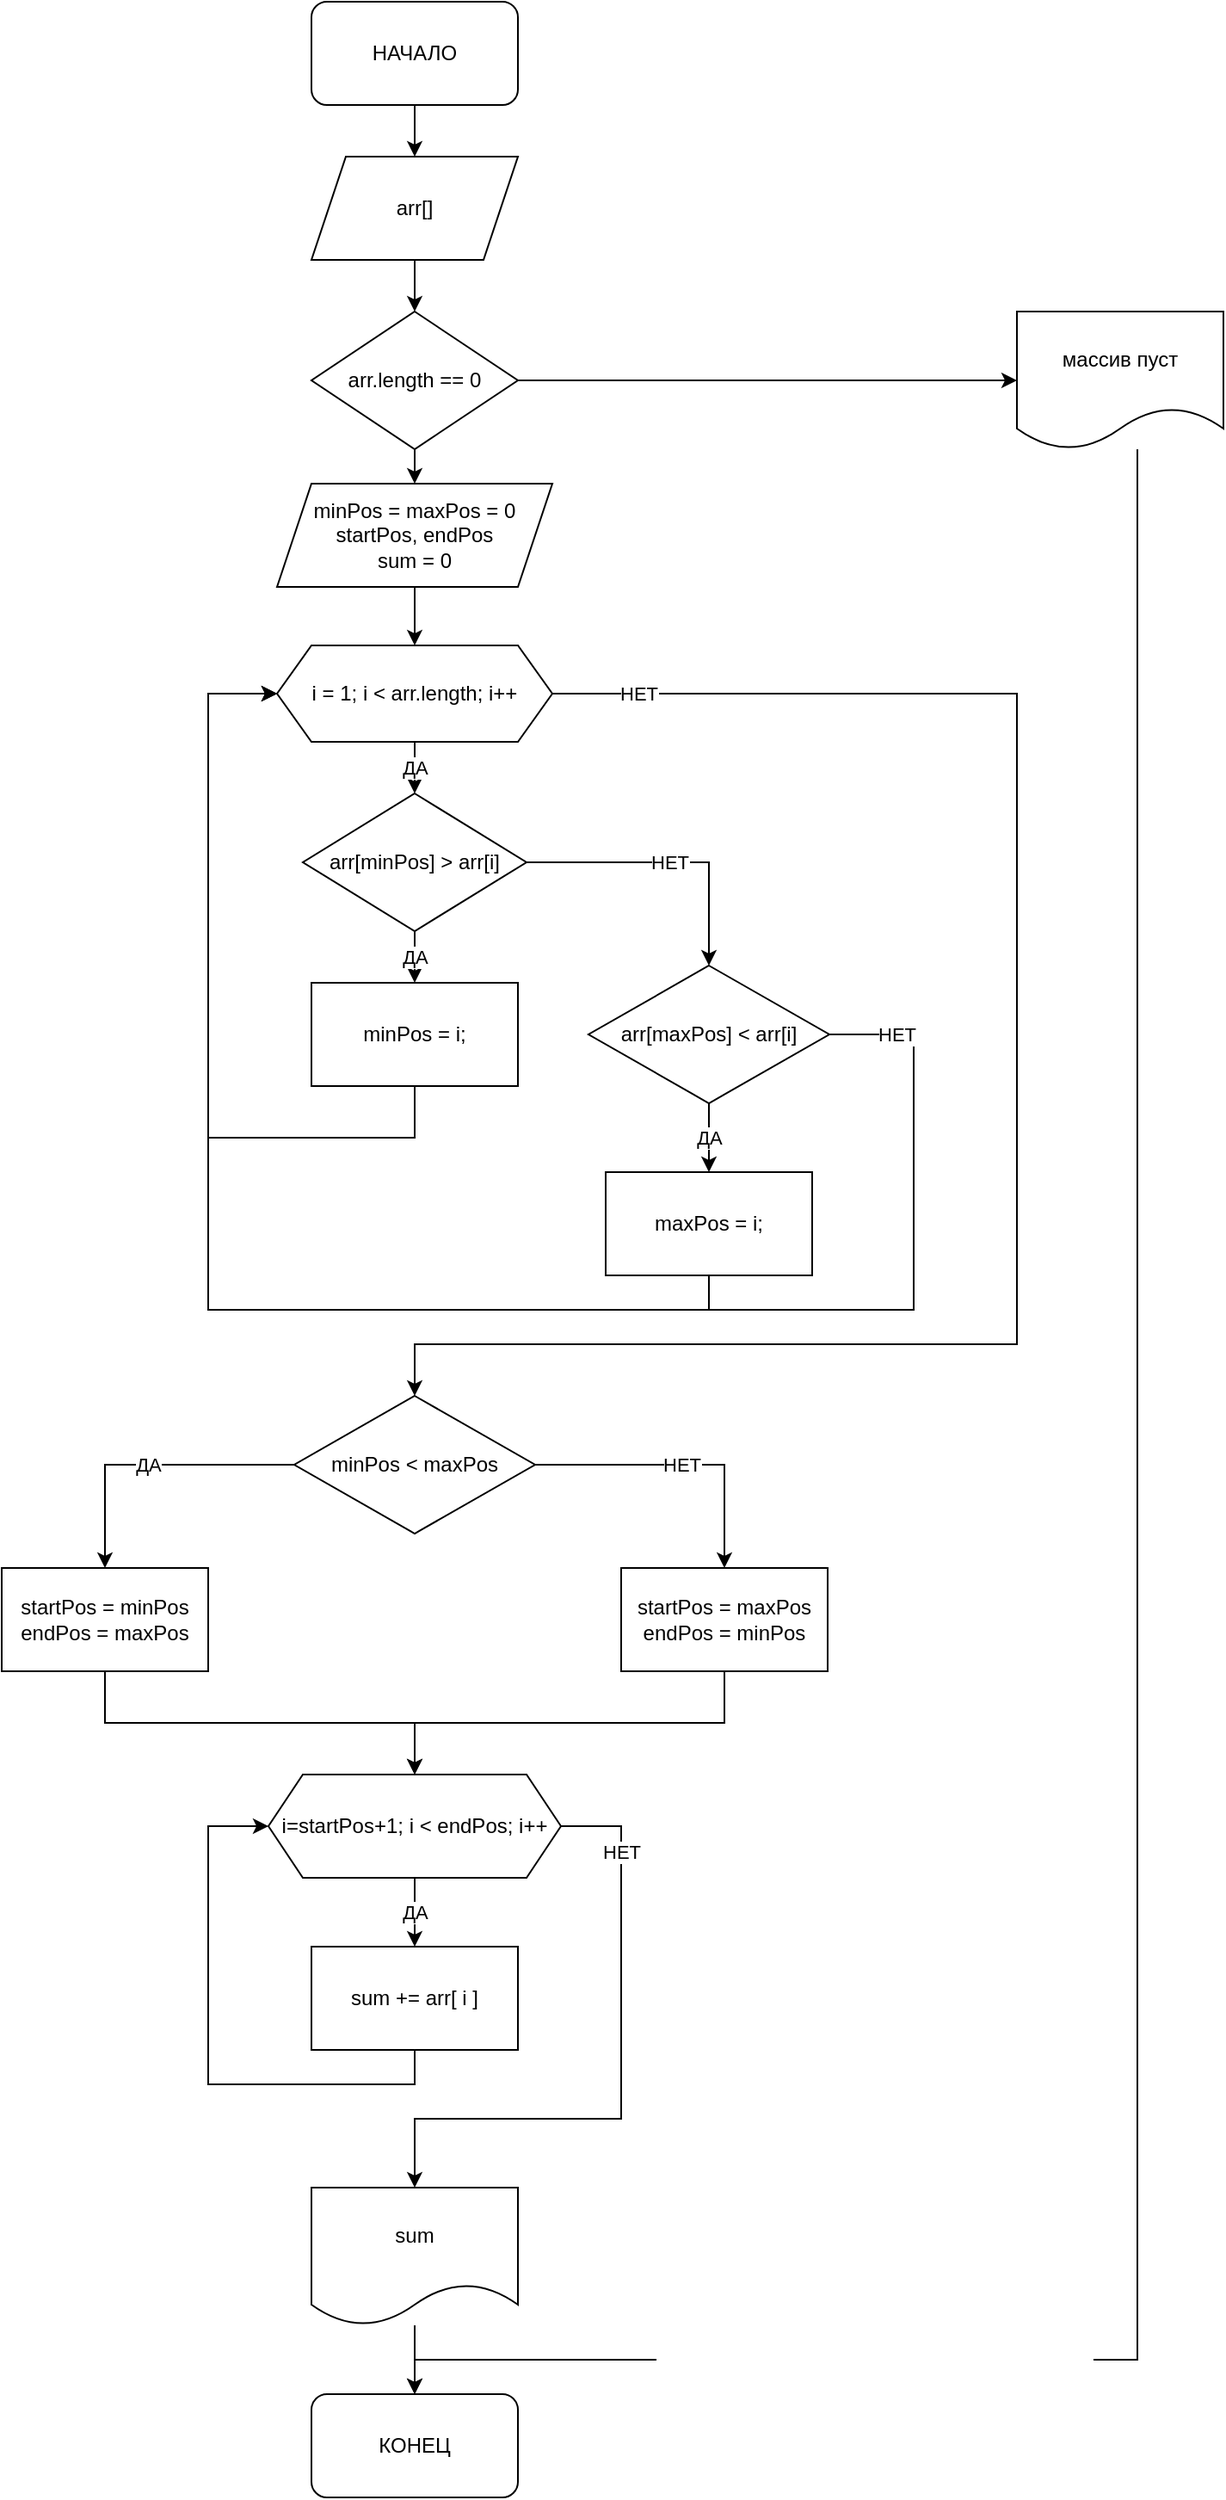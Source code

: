 <mxfile version="17.4.6" type="github">
  <diagram id="6a731a19-8d31-9384-78a2-239565b7b9f0" name="Page-1">
    <mxGraphModel dx="1038" dy="575" grid="1" gridSize="10" guides="1" tooltips="1" connect="1" arrows="1" fold="1" page="1" pageScale="1" pageWidth="1169" pageHeight="827" background="none" math="0" shadow="0">
      <root>
        <mxCell id="0" />
        <mxCell id="1" parent="0" />
        <mxCell id="fNKRdAlGoKbugYuYfjse-65" style="edgeStyle=orthogonalEdgeStyle;rounded=0;orthogonalLoop=1;jettySize=auto;html=1;exitX=0.5;exitY=1;exitDx=0;exitDy=0;entryX=0.5;entryY=0;entryDx=0;entryDy=0;" edge="1" parent="1" source="fNKRdAlGoKbugYuYfjse-55" target="fNKRdAlGoKbugYuYfjse-56">
          <mxGeometry relative="1" as="geometry" />
        </mxCell>
        <mxCell id="fNKRdAlGoKbugYuYfjse-55" value="НАЧАЛО" style="rounded=1;whiteSpace=wrap;html=1;" vertex="1" parent="1">
          <mxGeometry x="480" y="40" width="120" height="60" as="geometry" />
        </mxCell>
        <mxCell id="fNKRdAlGoKbugYuYfjse-66" style="edgeStyle=orthogonalEdgeStyle;rounded=0;orthogonalLoop=1;jettySize=auto;html=1;exitX=0.5;exitY=1;exitDx=0;exitDy=0;entryX=0.5;entryY=0;entryDx=0;entryDy=0;" edge="1" parent="1" source="fNKRdAlGoKbugYuYfjse-56" target="fNKRdAlGoKbugYuYfjse-57">
          <mxGeometry relative="1" as="geometry" />
        </mxCell>
        <mxCell id="fNKRdAlGoKbugYuYfjse-56" value="arr[]" style="shape=parallelogram;perimeter=parallelogramPerimeter;whiteSpace=wrap;html=1;fixedSize=1;" vertex="1" parent="1">
          <mxGeometry x="480" y="130" width="120" height="60" as="geometry" />
        </mxCell>
        <mxCell id="fNKRdAlGoKbugYuYfjse-67" style="edgeStyle=orthogonalEdgeStyle;rounded=0;orthogonalLoop=1;jettySize=auto;html=1;exitX=1;exitY=0.5;exitDx=0;exitDy=0;entryX=0;entryY=0.5;entryDx=0;entryDy=0;" edge="1" parent="1" source="fNKRdAlGoKbugYuYfjse-57" target="fNKRdAlGoKbugYuYfjse-58">
          <mxGeometry relative="1" as="geometry" />
        </mxCell>
        <mxCell id="fNKRdAlGoKbugYuYfjse-68" style="edgeStyle=orthogonalEdgeStyle;rounded=0;orthogonalLoop=1;jettySize=auto;html=1;exitX=0.5;exitY=1;exitDx=0;exitDy=0;entryX=0.5;entryY=0;entryDx=0;entryDy=0;" edge="1" parent="1" source="fNKRdAlGoKbugYuYfjse-57" target="fNKRdAlGoKbugYuYfjse-59">
          <mxGeometry relative="1" as="geometry" />
        </mxCell>
        <mxCell id="fNKRdAlGoKbugYuYfjse-57" value="arr.length == 0" style="rhombus;whiteSpace=wrap;html=1;" vertex="1" parent="1">
          <mxGeometry x="480" y="220" width="120" height="80" as="geometry" />
        </mxCell>
        <mxCell id="fNKRdAlGoKbugYuYfjse-93" style="edgeStyle=orthogonalEdgeStyle;rounded=0;orthogonalLoop=1;jettySize=auto;html=1;entryX=0.5;entryY=0;entryDx=0;entryDy=0;" edge="1" parent="1" source="fNKRdAlGoKbugYuYfjse-58" target="fNKRdAlGoKbugYuYfjse-91">
          <mxGeometry relative="1" as="geometry">
            <Array as="points">
              <mxPoint x="960" y="1410" />
              <mxPoint x="540" y="1410" />
            </Array>
          </mxGeometry>
        </mxCell>
        <mxCell id="fNKRdAlGoKbugYuYfjse-58" value="массив пуст" style="shape=document;whiteSpace=wrap;html=1;boundedLbl=1;" vertex="1" parent="1">
          <mxGeometry x="890" y="220" width="120" height="80" as="geometry" />
        </mxCell>
        <mxCell id="fNKRdAlGoKbugYuYfjse-69" style="edgeStyle=orthogonalEdgeStyle;rounded=0;orthogonalLoop=1;jettySize=auto;html=1;exitX=0.5;exitY=1;exitDx=0;exitDy=0;entryX=0.5;entryY=0;entryDx=0;entryDy=0;" edge="1" parent="1" source="fNKRdAlGoKbugYuYfjse-59" target="fNKRdAlGoKbugYuYfjse-60">
          <mxGeometry relative="1" as="geometry" />
        </mxCell>
        <mxCell id="fNKRdAlGoKbugYuYfjse-59" value="minPos = maxPos = 0&lt;br&gt;startPos, endPos&lt;br&gt;sum = 0" style="shape=parallelogram;perimeter=parallelogramPerimeter;whiteSpace=wrap;html=1;fixedSize=1;" vertex="1" parent="1">
          <mxGeometry x="460" y="320" width="160" height="60" as="geometry" />
        </mxCell>
        <mxCell id="fNKRdAlGoKbugYuYfjse-70" value="ДА" style="edgeStyle=orthogonalEdgeStyle;rounded=0;orthogonalLoop=1;jettySize=auto;html=1;exitX=0.5;exitY=1;exitDx=0;exitDy=0;entryX=0.5;entryY=0;entryDx=0;entryDy=0;" edge="1" parent="1" source="fNKRdAlGoKbugYuYfjse-60" target="fNKRdAlGoKbugYuYfjse-61">
          <mxGeometry relative="1" as="geometry" />
        </mxCell>
        <mxCell id="fNKRdAlGoKbugYuYfjse-78" value="НЕТ" style="edgeStyle=orthogonalEdgeStyle;rounded=0;orthogonalLoop=1;jettySize=auto;html=1;exitX=1;exitY=0.5;exitDx=0;exitDy=0;entryX=0.5;entryY=0;entryDx=0;entryDy=0;" edge="1" parent="1" source="fNKRdAlGoKbugYuYfjse-60" target="fNKRdAlGoKbugYuYfjse-77">
          <mxGeometry x="-0.903" relative="1" as="geometry">
            <Array as="points">
              <mxPoint x="890" y="442" />
              <mxPoint x="890" y="820" />
              <mxPoint x="540" y="820" />
            </Array>
            <mxPoint as="offset" />
          </mxGeometry>
        </mxCell>
        <mxCell id="fNKRdAlGoKbugYuYfjse-60" value="i = 1; i &amp;lt; arr.length; i++" style="shape=hexagon;perimeter=hexagonPerimeter2;whiteSpace=wrap;html=1;fixedSize=1;" vertex="1" parent="1">
          <mxGeometry x="460" y="414" width="160" height="56" as="geometry" />
        </mxCell>
        <mxCell id="fNKRdAlGoKbugYuYfjse-71" value="ДА" style="edgeStyle=orthogonalEdgeStyle;rounded=0;orthogonalLoop=1;jettySize=auto;html=1;exitX=0.5;exitY=1;exitDx=0;exitDy=0;entryX=0.5;entryY=0;entryDx=0;entryDy=0;" edge="1" parent="1" source="fNKRdAlGoKbugYuYfjse-61" target="fNKRdAlGoKbugYuYfjse-62">
          <mxGeometry relative="1" as="geometry" />
        </mxCell>
        <mxCell id="fNKRdAlGoKbugYuYfjse-72" value="НЕТ" style="edgeStyle=orthogonalEdgeStyle;rounded=0;orthogonalLoop=1;jettySize=auto;html=1;exitX=1;exitY=0.5;exitDx=0;exitDy=0;entryX=0.5;entryY=0;entryDx=0;entryDy=0;" edge="1" parent="1" source="fNKRdAlGoKbugYuYfjse-61" target="fNKRdAlGoKbugYuYfjse-63">
          <mxGeometry relative="1" as="geometry" />
        </mxCell>
        <mxCell id="fNKRdAlGoKbugYuYfjse-61" value="arr[minPos] &amp;gt; arr[i]" style="rhombus;whiteSpace=wrap;html=1;" vertex="1" parent="1">
          <mxGeometry x="475" y="500" width="130" height="80" as="geometry" />
        </mxCell>
        <mxCell id="fNKRdAlGoKbugYuYfjse-73" style="edgeStyle=orthogonalEdgeStyle;rounded=0;orthogonalLoop=1;jettySize=auto;html=1;exitX=0.5;exitY=1;exitDx=0;exitDy=0;entryX=0;entryY=0.5;entryDx=0;entryDy=0;" edge="1" parent="1" source="fNKRdAlGoKbugYuYfjse-62" target="fNKRdAlGoKbugYuYfjse-60">
          <mxGeometry relative="1" as="geometry">
            <Array as="points">
              <mxPoint x="540" y="700" />
              <mxPoint x="420" y="700" />
              <mxPoint x="420" y="442" />
            </Array>
          </mxGeometry>
        </mxCell>
        <mxCell id="fNKRdAlGoKbugYuYfjse-62" value="minPos = i;" style="rounded=0;whiteSpace=wrap;html=1;" vertex="1" parent="1">
          <mxGeometry x="480" y="610" width="120" height="60" as="geometry" />
        </mxCell>
        <mxCell id="fNKRdAlGoKbugYuYfjse-74" value="ДА" style="edgeStyle=orthogonalEdgeStyle;rounded=0;orthogonalLoop=1;jettySize=auto;html=1;exitX=0.5;exitY=1;exitDx=0;exitDy=0;entryX=0.5;entryY=0;entryDx=0;entryDy=0;" edge="1" parent="1" source="fNKRdAlGoKbugYuYfjse-63" target="fNKRdAlGoKbugYuYfjse-64">
          <mxGeometry relative="1" as="geometry" />
        </mxCell>
        <mxCell id="fNKRdAlGoKbugYuYfjse-76" value="НЕТ" style="edgeStyle=orthogonalEdgeStyle;rounded=0;orthogonalLoop=1;jettySize=auto;html=1;exitX=1;exitY=0.5;exitDx=0;exitDy=0;entryX=0;entryY=0.5;entryDx=0;entryDy=0;" edge="1" parent="1" source="fNKRdAlGoKbugYuYfjse-63" target="fNKRdAlGoKbugYuYfjse-60">
          <mxGeometry x="-0.924" relative="1" as="geometry">
            <Array as="points">
              <mxPoint x="830" y="640" />
              <mxPoint x="830" y="800" />
              <mxPoint x="420" y="800" />
              <mxPoint x="420" y="442" />
            </Array>
            <mxPoint as="offset" />
          </mxGeometry>
        </mxCell>
        <mxCell id="fNKRdAlGoKbugYuYfjse-63" value="arr[maxPos] &amp;lt; arr[i]" style="rhombus;whiteSpace=wrap;html=1;" vertex="1" parent="1">
          <mxGeometry x="641" y="600" width="140" height="80" as="geometry" />
        </mxCell>
        <mxCell id="fNKRdAlGoKbugYuYfjse-75" style="edgeStyle=orthogonalEdgeStyle;rounded=0;orthogonalLoop=1;jettySize=auto;html=1;exitX=0.5;exitY=1;exitDx=0;exitDy=0;entryX=0;entryY=0.5;entryDx=0;entryDy=0;" edge="1" parent="1" source="fNKRdAlGoKbugYuYfjse-64" target="fNKRdAlGoKbugYuYfjse-60">
          <mxGeometry relative="1" as="geometry">
            <Array as="points">
              <mxPoint x="711" y="800" />
              <mxPoint x="420" y="800" />
              <mxPoint x="420" y="442" />
            </Array>
          </mxGeometry>
        </mxCell>
        <mxCell id="fNKRdAlGoKbugYuYfjse-64" value="maxPos = i;" style="rounded=0;whiteSpace=wrap;html=1;" vertex="1" parent="1">
          <mxGeometry x="651" y="720" width="120" height="60" as="geometry" />
        </mxCell>
        <mxCell id="fNKRdAlGoKbugYuYfjse-81" value="ДА" style="edgeStyle=orthogonalEdgeStyle;rounded=0;orthogonalLoop=1;jettySize=auto;html=1;" edge="1" parent="1" source="fNKRdAlGoKbugYuYfjse-77" target="fNKRdAlGoKbugYuYfjse-79">
          <mxGeometry relative="1" as="geometry" />
        </mxCell>
        <mxCell id="fNKRdAlGoKbugYuYfjse-82" value="НЕТ" style="edgeStyle=orthogonalEdgeStyle;rounded=0;orthogonalLoop=1;jettySize=auto;html=1;" edge="1" parent="1" source="fNKRdAlGoKbugYuYfjse-77" target="fNKRdAlGoKbugYuYfjse-80">
          <mxGeometry relative="1" as="geometry" />
        </mxCell>
        <mxCell id="fNKRdAlGoKbugYuYfjse-77" value="minPos &amp;lt; maxPos" style="rhombus;whiteSpace=wrap;html=1;" vertex="1" parent="1">
          <mxGeometry x="470" y="850" width="140" height="80" as="geometry" />
        </mxCell>
        <mxCell id="fNKRdAlGoKbugYuYfjse-84" style="edgeStyle=orthogonalEdgeStyle;rounded=0;orthogonalLoop=1;jettySize=auto;html=1;entryX=0.5;entryY=0;entryDx=0;entryDy=0;exitX=0.5;exitY=1;exitDx=0;exitDy=0;" edge="1" parent="1" source="fNKRdAlGoKbugYuYfjse-79" target="fNKRdAlGoKbugYuYfjse-83">
          <mxGeometry relative="1" as="geometry" />
        </mxCell>
        <mxCell id="fNKRdAlGoKbugYuYfjse-79" value="startPos = minPos&lt;br&gt;endPos = maxPos" style="rounded=0;whiteSpace=wrap;html=1;" vertex="1" parent="1">
          <mxGeometry x="300" y="950" width="120" height="60" as="geometry" />
        </mxCell>
        <mxCell id="fNKRdAlGoKbugYuYfjse-85" style="edgeStyle=orthogonalEdgeStyle;rounded=0;orthogonalLoop=1;jettySize=auto;html=1;entryX=0.5;entryY=0;entryDx=0;entryDy=0;" edge="1" parent="1" source="fNKRdAlGoKbugYuYfjse-80" target="fNKRdAlGoKbugYuYfjse-83">
          <mxGeometry relative="1" as="geometry">
            <Array as="points">
              <mxPoint x="720" y="1040" />
              <mxPoint x="540" y="1040" />
            </Array>
          </mxGeometry>
        </mxCell>
        <mxCell id="fNKRdAlGoKbugYuYfjse-80" value="startPos = maxPos&lt;br&gt;endPos = minPos" style="rounded=0;whiteSpace=wrap;html=1;" vertex="1" parent="1">
          <mxGeometry x="660" y="950" width="120" height="60" as="geometry" />
        </mxCell>
        <mxCell id="fNKRdAlGoKbugYuYfjse-88" value="ДА" style="edgeStyle=orthogonalEdgeStyle;rounded=0;orthogonalLoop=1;jettySize=auto;html=1;exitX=0.5;exitY=1;exitDx=0;exitDy=0;entryX=0.5;entryY=0;entryDx=0;entryDy=0;" edge="1" parent="1" source="fNKRdAlGoKbugYuYfjse-83" target="fNKRdAlGoKbugYuYfjse-86">
          <mxGeometry relative="1" as="geometry" />
        </mxCell>
        <mxCell id="fNKRdAlGoKbugYuYfjse-90" value="НЕТ" style="edgeStyle=orthogonalEdgeStyle;rounded=0;orthogonalLoop=1;jettySize=auto;html=1;exitX=1;exitY=0.5;exitDx=0;exitDy=0;" edge="1" parent="1" source="fNKRdAlGoKbugYuYfjse-83" target="fNKRdAlGoKbugYuYfjse-89">
          <mxGeometry x="-0.728" relative="1" as="geometry">
            <Array as="points">
              <mxPoint x="660" y="1100" />
              <mxPoint x="660" y="1270" />
              <mxPoint x="540" y="1270" />
            </Array>
            <mxPoint as="offset" />
          </mxGeometry>
        </mxCell>
        <mxCell id="fNKRdAlGoKbugYuYfjse-83" value="i=startPos+1; i &amp;lt; endPos; i++" style="shape=hexagon;perimeter=hexagonPerimeter2;whiteSpace=wrap;html=1;fixedSize=1;" vertex="1" parent="1">
          <mxGeometry x="455" y="1070" width="170" height="60" as="geometry" />
        </mxCell>
        <mxCell id="fNKRdAlGoKbugYuYfjse-87" style="edgeStyle=orthogonalEdgeStyle;rounded=0;orthogonalLoop=1;jettySize=auto;html=1;exitX=0.5;exitY=1;exitDx=0;exitDy=0;entryX=0;entryY=0.5;entryDx=0;entryDy=0;" edge="1" parent="1" source="fNKRdAlGoKbugYuYfjse-86" target="fNKRdAlGoKbugYuYfjse-83">
          <mxGeometry relative="1" as="geometry">
            <mxPoint x="410" y="1170" as="targetPoint" />
            <Array as="points">
              <mxPoint x="540" y="1250" />
              <mxPoint x="420" y="1250" />
              <mxPoint x="420" y="1100" />
            </Array>
          </mxGeometry>
        </mxCell>
        <mxCell id="fNKRdAlGoKbugYuYfjse-86" value="sum += arr[ i ]" style="rounded=0;whiteSpace=wrap;html=1;" vertex="1" parent="1">
          <mxGeometry x="480" y="1170" width="120" height="60" as="geometry" />
        </mxCell>
        <mxCell id="fNKRdAlGoKbugYuYfjse-92" style="edgeStyle=orthogonalEdgeStyle;rounded=0;orthogonalLoop=1;jettySize=auto;html=1;" edge="1" parent="1" source="fNKRdAlGoKbugYuYfjse-89" target="fNKRdAlGoKbugYuYfjse-91">
          <mxGeometry relative="1" as="geometry" />
        </mxCell>
        <mxCell id="fNKRdAlGoKbugYuYfjse-89" value="sum" style="shape=document;whiteSpace=wrap;html=1;boundedLbl=1;" vertex="1" parent="1">
          <mxGeometry x="480" y="1310" width="120" height="80" as="geometry" />
        </mxCell>
        <mxCell id="fNKRdAlGoKbugYuYfjse-91" value="КОНЕЦ" style="rounded=1;whiteSpace=wrap;html=1;" vertex="1" parent="1">
          <mxGeometry x="480" y="1430" width="120" height="60" as="geometry" />
        </mxCell>
      </root>
    </mxGraphModel>
  </diagram>
</mxfile>
